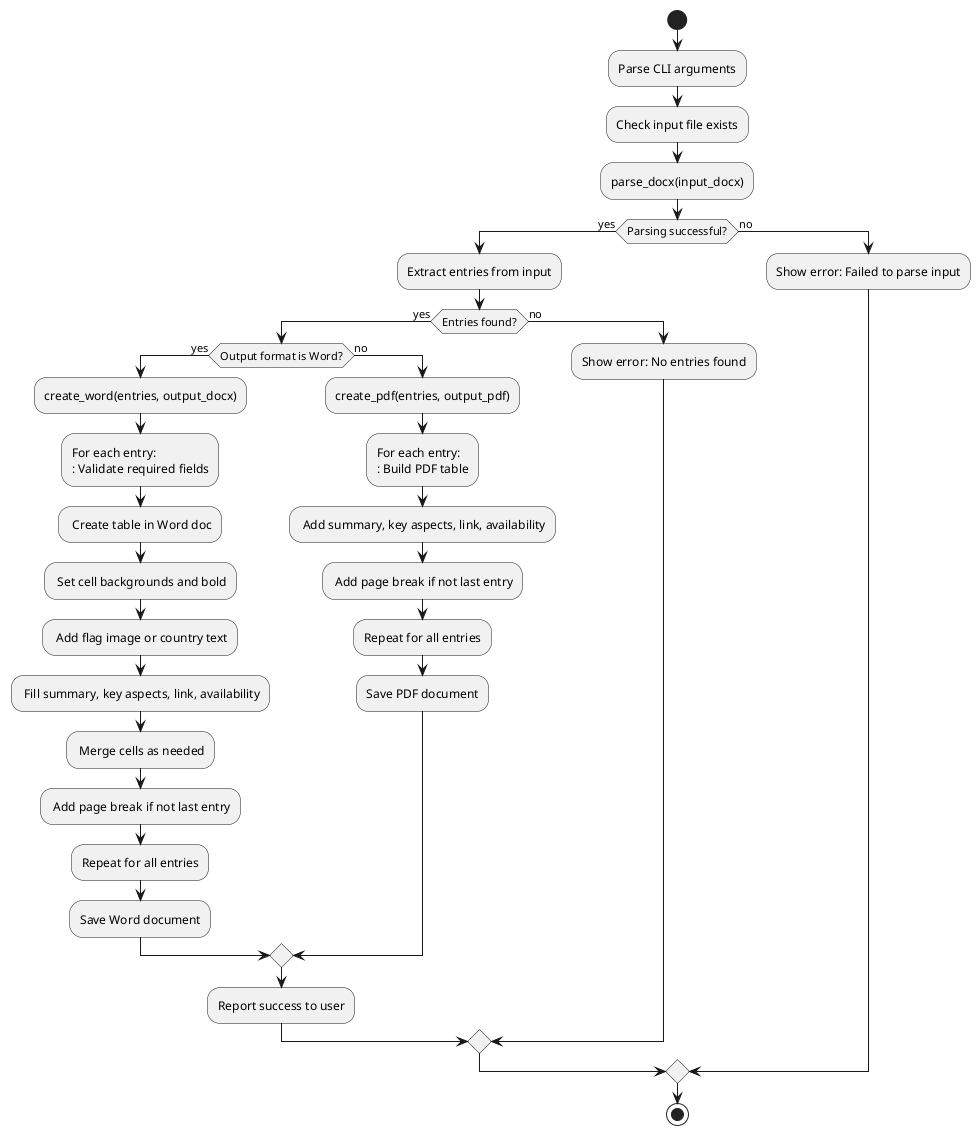 @startuml
start

:Parse CLI arguments;
:Check input file exists;
:parse_docx(input_docx);

if (Parsing successful?) then (yes)
    :Extract entries from input;
    if (Entries found?) then (yes)
        if (Output format is Word?) then (yes)
            :create_word(entries, output_docx);
            :For each entry:
            : Validate required fields;
            : Create table in Word doc;
            : Set cell backgrounds and bold;
            : Add flag image or country text;
            : Fill summary, key aspects, link, availability;
            : Merge cells as needed;
            : Add page break if not last entry;
            :Repeat for all entries;
            :Save Word document;
        else (no)
            :create_pdf(entries, output_pdf);
            :For each entry:
            : Build PDF table;
            : Add summary, key aspects, link, availability;
            : Add page break if not last entry;
            :Repeat for all entries;
            :Save PDF document;
        endif
        :Report success to user;
    else (no)
        :Show error: No entries found;
    endif
else (no)
    :Show error: Failed to parse input;
endif

stop
@enduml